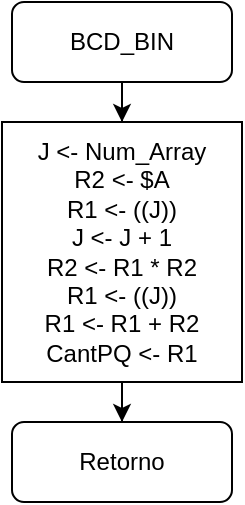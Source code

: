 <mxfile version="14.3.1" type="github">
  <diagram id="eLppIlWBFLA2jwFu6Uu6" name="Page-1">
    <mxGraphModel dx="1182" dy="772" grid="1" gridSize="10" guides="1" tooltips="1" connect="1" arrows="1" fold="1" page="1" pageScale="1" pageWidth="850" pageHeight="1100" math="0" shadow="0">
      <root>
        <mxCell id="0" />
        <mxCell id="1" parent="0" />
        <mxCell id="K_yLEsaktN75nqujSmzN-4" value="" style="edgeStyle=orthogonalEdgeStyle;rounded=0;orthogonalLoop=1;jettySize=auto;html=1;" parent="1" source="K_yLEsaktN75nqujSmzN-1" target="K_yLEsaktN75nqujSmzN-2" edge="1">
          <mxGeometry relative="1" as="geometry" />
        </mxCell>
        <mxCell id="K_yLEsaktN75nqujSmzN-1" value="BCD_BIN" style="rounded=1;whiteSpace=wrap;html=1;" parent="1" vertex="1">
          <mxGeometry x="90" y="50" width="110" height="40" as="geometry" />
        </mxCell>
        <mxCell id="K_yLEsaktN75nqujSmzN-5" value="" style="edgeStyle=orthogonalEdgeStyle;rounded=0;orthogonalLoop=1;jettySize=auto;html=1;" parent="1" source="K_yLEsaktN75nqujSmzN-2" target="K_yLEsaktN75nqujSmzN-3" edge="1">
          <mxGeometry relative="1" as="geometry" />
        </mxCell>
        <mxCell id="K_yLEsaktN75nqujSmzN-2" value="&lt;div&gt;J &amp;lt;- Num_Array&lt;/div&gt;&lt;div&gt;R2 &amp;lt;- $A&lt;/div&gt;&lt;div&gt;R1 &amp;lt;- ((J))&lt;/div&gt;&lt;div&gt;J &amp;lt;- J + 1&lt;br&gt;&lt;/div&gt;&lt;div&gt;R2 &amp;lt;- R1 * R2&lt;/div&gt;&lt;div&gt;R1 &amp;lt;- ((J))&lt;/div&gt;&lt;div&gt;R1 &amp;lt;- R1 + R2&lt;/div&gt;&lt;div&gt;CantPQ &amp;lt;- R1&lt;br&gt;&lt;/div&gt;" style="rounded=0;whiteSpace=wrap;html=1;" parent="1" vertex="1">
          <mxGeometry x="85" y="110" width="120" height="130" as="geometry" />
        </mxCell>
        <mxCell id="K_yLEsaktN75nqujSmzN-3" value="Retorno" style="rounded=1;whiteSpace=wrap;html=1;" parent="1" vertex="1">
          <mxGeometry x="90" y="260" width="110" height="40" as="geometry" />
        </mxCell>
      </root>
    </mxGraphModel>
  </diagram>
</mxfile>
